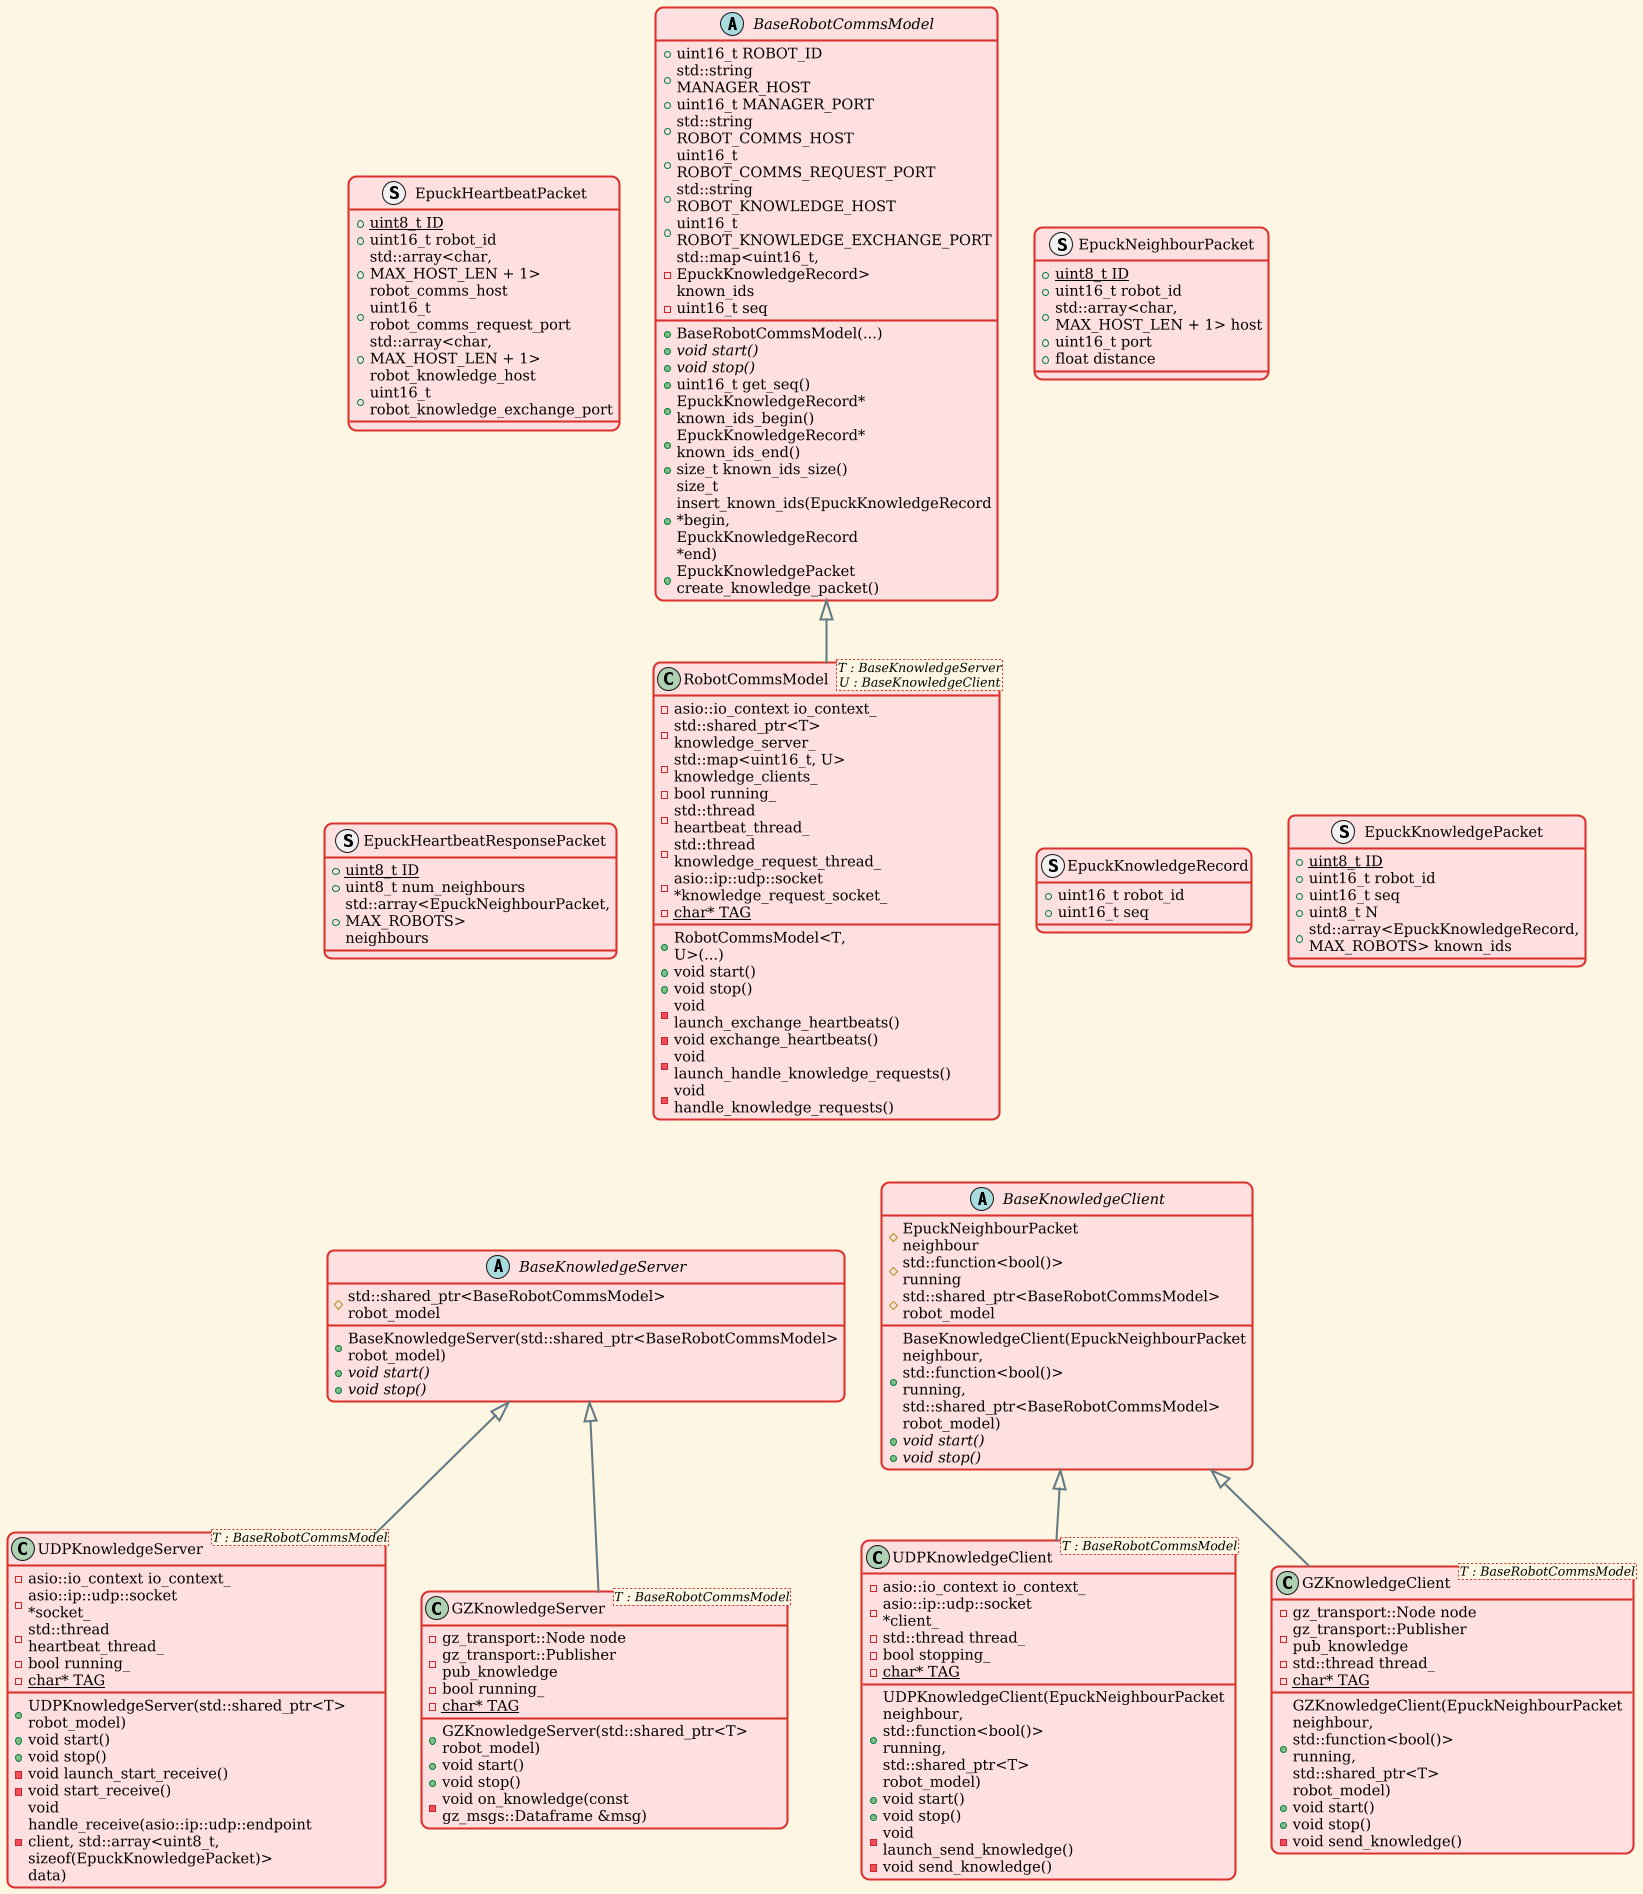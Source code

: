 @startuml

!theme sunlust

abstract class BaseKnowledgeServer {
  + BaseKnowledgeServer(std::shared_ptr<BaseRobotCommsModel> robot_model)
  + {abstract} void start()
  + {abstract} void stop()
  # std::shared_ptr<BaseRobotCommsModel> robot_model
}

abstract class BaseKnowledgeClient {
  + BaseKnowledgeClient(EpuckNeighbourPacket neighbour, std::function<bool()> running, std::shared_ptr<BaseRobotCommsModel> robot_model)
  + {abstract} void start()
  + {abstract} void stop()
  # EpuckNeighbourPacket neighbour
  # {field} std::function<bool()> running
  # std::shared_ptr<BaseRobotCommsModel> robot_model
}

abstract class BaseRobotCommsModel {
  + uint16_t ROBOT_ID
  + std::string MANAGER_HOST
  + uint16_t MANAGER_PORT
  + std::string ROBOT_COMMS_HOST
  + uint16_t ROBOT_COMMS_REQUEST_PORT
  + std::string ROBOT_KNOWLEDGE_HOST
  + uint16_t ROBOT_KNOWLEDGE_EXCHANGE_PORT
  - std::map<uint16_t, EpuckKnowledgeRecord> known_ids
  - uint16_t seq

  + BaseRobotCommsModel(...)
  + {abstract} void start()
  + {abstract} void stop()
  + uint16_t get_seq()
  + EpuckKnowledgeRecord* known_ids_begin()
  + EpuckKnowledgeRecord* known_ids_end()
  + size_t known_ids_size()
  + size_t insert_known_ids(EpuckKnowledgeRecord *begin, EpuckKnowledgeRecord *end)
  + EpuckKnowledgePacket create_knowledge_packet()
}


struct EpuckHeartbeatPacket {
  +{static} uint8_t ID
  +uint16_t robot_id
  +std::array<char, MAX_HOST_LEN + 1> robot_comms_host
  +uint16_t robot_comms_request_port
  +std::array<char, MAX_HOST_LEN + 1> robot_knowledge_host
  +uint16_t robot_knowledge_exchange_port
}

struct EpuckNeighbourPacket {
  +{static} uint8_t ID
  +uint16_t robot_id
  +std::array<char, MAX_HOST_LEN + 1> host
  +uint16_t port
  +float distance
}

struct EpuckHeartbeatResponsePacket {
  +{static} uint8_t ID
  +uint8_t num_neighbours
  +std::array<EpuckNeighbourPacket, MAX_ROBOTS> neighbours
}

struct EpuckKnowledgeRecord {
  +uint16_t robot_id
  +uint16_t seq
}

struct EpuckKnowledgePacket {
  +{static} uint8_t ID
  +uint16_t robot_id
  +uint16_t seq
  +uint8_t N
  +std::array<EpuckKnowledgeRecord, MAX_ROBOTS> known_ids
}


class RobotCommsModel <T : BaseKnowledgeServer\nU : BaseKnowledgeClient> {
  + RobotCommsModel<T, U>(...)
  + void start()
  + void stop()
  - void launch_exchange_heartbeats()
  - void exchange_heartbeats()
  - void launch_handle_knowledge_requests()
  - void handle_knowledge_requests()
  - asio::io_context io_context_
  - std::shared_ptr<T> knowledge_server_
  - std::map<uint16_t, U> knowledge_clients_
  - bool running_
  - std::thread heartbeat_thread_
  - std::thread knowledge_request_thread_
  - asio::ip::udp::socket *knowledge_request_socket_
  - {static} char* TAG
}


class UDPKnowledgeServer <T : BaseRobotCommsModel> {
  + UDPKnowledgeServer(std::shared_ptr<T> robot_model)
  + void start()
  + void stop()
  - void launch_start_receive()
  - void start_receive()
  - void handle_receive(asio::ip::udp::endpoint client, std::array<uint8_t, sizeof(EpuckKnowledgePacket)> data)
  - asio::io_context io_context_
  - asio::ip::udp::socket *socket_
  - std::thread heartbeat_thread_
  - bool running_
  - {static} char* TAG
}

class UDPKnowledgeClient <T : BaseRobotCommsModel> {
  + UDPKnowledgeClient(EpuckNeighbourPacket neighbour, std::function<bool()> running, std::shared_ptr<T> robot_model)
  + void start()
  + void stop()
  - void launch_send_knowledge()
  - void send_knowledge()
  - asio::io_context io_context_
  - asio::ip::udp::socket *client_
  - std::thread thread_
  - bool stopping_
  - {static} char* TAG
}


class GZKnowledgeServer <T : BaseRobotCommsModel> {
  + GZKnowledgeServer(std::shared_ptr<T> robot_model)
  + void start()
  + void stop()
  - void on_knowledge(const gz_msgs::Dataframe &msg)
  - gz_transport::Node node
  - gz_transport::Publisher pub_knowledge
  - bool running_
  - {static} char* TAG
}

class GZKnowledgeClient <T : BaseRobotCommsModel> {
  + GZKnowledgeClient(EpuckNeighbourPacket neighbour, std::function<bool()> running, std::shared_ptr<T> robot_model)
  + void start()
  + void stop()
  - void send_knowledge()
  - gz_transport::Node node
  - gz_transport::Publisher pub_knowledge
  - std::thread thread_
  - {static} char* TAG
}


BaseRobotCommsModel <|-- RobotCommsModel
BaseKnowledgeServer <|-- UDPKnowledgeServer
BaseKnowledgeClient <|-- UDPKnowledgeClient
BaseKnowledgeServer <|-- GZKnowledgeServer
BaseKnowledgeClient <|-- GZKnowledgeClient

RobotCommsModel <|-[hidden]- BaseKnowledgeServer
RobotCommsModel <|-[hidden]- BaseKnowledgeClient

BaseRobotCommsModel -[hidden]left-> EpuckHeartbeatPacket
RobotCommsModel -[hidden]left-> EpuckHeartbeatResponsePacket
BaseRobotCommsModel -[hidden]right-> EpuckNeighbourPacket
RobotCommsModel -[hidden]right-> EpuckKnowledgePacket
RobotCommsModel -[hidden]right-> EpuckKnowledgeRecord

@enduml
